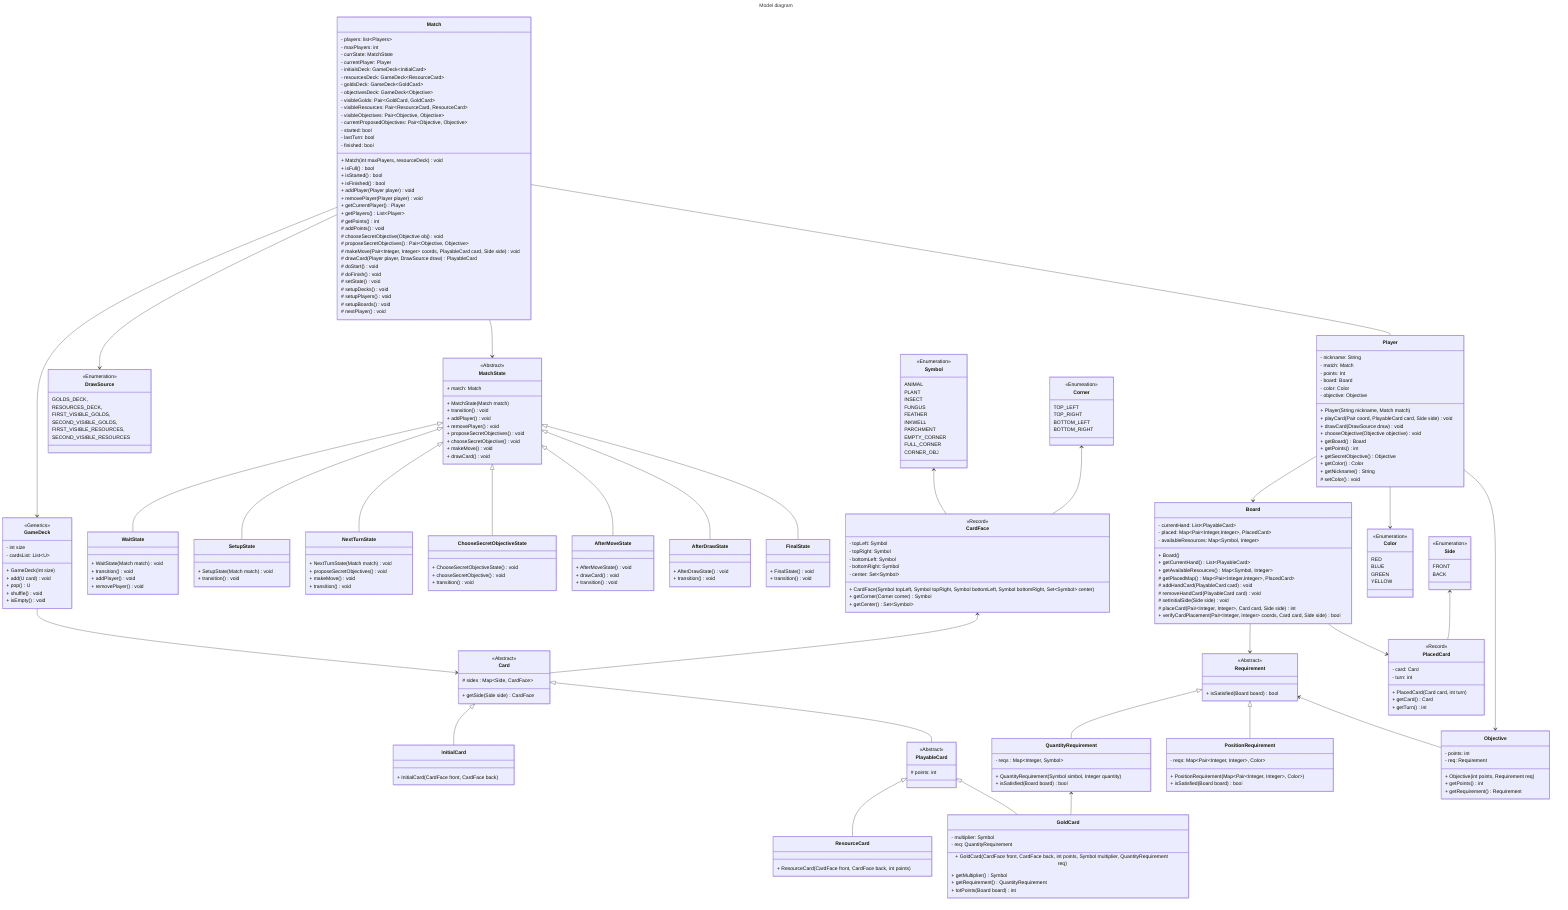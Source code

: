 ---
title: Model diagram
---
classDiagram
    Match --> GameDeck
    Match --> MatchState
    Match --> DrawSource
    Match -- Player
    MatchState <|-- WaitState
    MatchState <|-- SetupState
    MatchState <|-- NextTurnState
    MatchState <|-- ChooseSecretObjectiveState
    MatchState <|-- AfterMoveState
    MatchState <|-- AfterDrawState
    MatchState <|-- FinalState

    Card <|-- InitialCard
    Card <|-- PlayableCard
    GameDeck --> Card
    PlayableCard <|-- ResourceCard
    PlayableCard <|-- GoldCard

    Requirement <|-- QuantityRequirement
    Requirement <|-- PositionRequirement
    Requirement <-- Objective
    QuantityRequirement <-- GoldCard

    Board --> PlacedCard
    Player --> Board
    Player --> Objective
    CardFace <-- Card
    Symbol <-- CardFace
    Player --> Color
    Board --> Requirement
    %%Side <-- Player
    %%Side <-- Match
    Side <-- PlacedCard
    Corner <-- CardFace
    %%Symbol <-- GoldCard
    %% DrawSource <-- Player



    class Symbol {
        <<Enumeration>>
        ANIMAL
        PLANT
        INSECT
        FUNGUS
        FEATHER
        INKWELL
        PARCHMENT
        EMPTY_CORNER
        FULL_CORNER
        CORNER_OBJ
    }

    class Corner {
      <<Enumeation>>
      TOP_LEFT
      TOP_RIGHT
      BOTTOM_LEFT
      BOTTOM_RIGHT
    }

    class CardFace {
        <<Record>>
        - topLeft: Symbol
        - topRight: Symbol
        - bottomLeft: Symbol
        - bottomRight: Symbol
        - center: Set~Symbol~
        + CardFace(Symbol topLeft, Symbol topRight, Symbol bottomLeft, Symbol bottomRight, Set~Symbol~ center)
        + getCorner(Corner corner) Symbol
        + getCenter() Set~Symbol~
    }

    class Card {
        <<Abstract>>
        # sides : Map~Side, CardFace~
        + getSide(Side side) CardFace
    }

    class PlayableCard {
        <<Abstract>>
        # points: int
    }

    class InitialCard {
        + InitialCard(CardFace front, CardFace back)
    }

    class ResourceCard {
        + ResourceCard(CardFace front, CardFace back, int points)
    }

    class GoldCard {
        - multiplier: Symbol
        - req: QuantityRequirement
        + GoldCard(CardFace front, CardFace back, int points, Symbol multiplier, QuantityRequirement req)
        + getMultiplier() Symbol
        + getRequirement() QuantityRequirement
        + totPoints(Board board) int
    }

    class Requirement {
        <<Abstract>>
        + isSatisfied(Board board) bool
    }

    class QuantityRequirement {
        - reqs : Map~Integer, Symbol~
        + QuantityRequirement(Symbol simbol, Integer quantity)
        + isSatisfied(Board board) bool
    }

    class PositionRequirement {
        - reqs: Map&ltPair&ltInteger, Integer&gt, Color&gt
        + PositionRequirement(Map&ltPair&ltInteger, Integer&gt, Color&gt)
        + isSatisfied(Board board) bool
    }
    class Objective {
        - points: int
        - req: Requirement
        + Objective(int points, Requirement req)
        + getPoints() int
        + getRequirement() Requirement
    }
    class Player {
        - nickname: String
        - match: Match
        - points: Int
        - board: Board
        - color: Color
        - objective: Objective

        + Player(String nickname, Match match)
        + playCard(Pair<Integer, Integer> coord, PlayableCard card, Side side) void
        + drawCard(DrawSource draw) void
        + chooseObjective(Objective objective) void
        + getBoard() Board
        + getPoints() int
        + getSecretObjective() Objective
        + getColor() Color
        + getNickname() String
        # setColor() void
    }
    class Color{
        <<Enumeration>>
        RED
        BLUE
        GREEN
        YELLOW
    }
    class Side{
        <<Enumeration>>
        FRONT
        BACK
    }
    class Board {
        - currentHand: List~PlayableCard~
        - placed: Map&ltPair&ltInteger,Integer&gt, PlacedCard&gt
        - availableResources: Map~Symbol, Integer~

        + Board()
        + getCurrentHand() List~PlayableCard~
        + getAvailableResources() Map~Symbol, Integer~
        # getPlacedMap() Map&ltPair&ltInteger,Integer&gt, PlacedCard&gt
        # addHandCard(PlayableCard card) void
        # removeHandCard(PlayableCard card) void
        # setInitialSide(Side side) void
        # placeCard(Pair~Integer, Integer~, Card card, Side side) int
        + verifyCardPlacement(Pair~Integer, Integer~ coords, Card card, Side side) bool
    }
    class PlacedCard {
        <<Record>>
        - card: Card
        - turn: int
        + PlacedCard(Card card, int turn)
        + getCard() Card
        + getTurn() int
    }

    class Match {
        - players: list~Players~
        - maxPlayers: int
        - currState: MatchState
        - currentPlayer: Player
        - initialsDeck: GameDeck~InitialCard~
        - resourcesDeck: GameDeck~ResourceCard~
        - goldsDeck: GameDeck~GoldCard~
        - objectivesDeck: GameDeck~Objective~
        - visibleGolds: Pair~GoldCard, GoldCard~
        - visibleResources: Pair~ResourceCard, ResourceCard~
        - visibleObjectives: Pair~Objective, Objective~
        - currentProposedObjectives: Pair~Objective, Objective~
        - started: bool
        - lastTurn: bool
        - finished: bool

        + Match(int maxPlayers, resourceDeck ) void
        + isFull() bool
        + isStarted() bool
        + isFinished() bool
        + addPlayer(Player player) void
        + removePlayer(Player player) void
        + getCurrentPlayer() Player
        + getPlayers() List~Player~
        # getPoints() int
        # addPoints() void
        # chooseSecretObjective(Objective obj) void
        # proposeSecretObjectives() Pair~Objective, Objective~
        # makeMove(Pair~Integer, Integer~ coords, PlayableCard card, Side side) void
        # drawCard(Player player, DrawSource draw) PlayableCard
        # doStart() void
        # doFinish() void
        # setState() void
        # setupDecks() void
        # setupPlayers() void
        # setupBoards() void
        # nextPlayer() void

    }
    class DrawSource {
        <<Enumeration>>
        GOLDS_DECK,
        RESOURCES_DECK,
        FIRST_VISIBLE_GOLDS,
        SECOND_VISIBLE_GOLDS,
        FIRST_VISIBLE_RESOURCES,
        SECOND_VISIBLE_RESOURCES
    }

    class MatchState {
        <<Abstract>>
        + match: Match
        + MatchState(Match match)
        + transition() void
        + addPlayer() void
        + removePlayer() void
	    + proposeSecretObjectives() void
	    + chooseSecretObjective() void
	    + makeMove() void
	    + drawCard() void

    }

    class WaitState{
        + WaitState(Match match) void
        + transition() void
        + addPlayer() void
        + removePlayer() void
    }
    class SetupState{
        + SetupState(Match match) void
        + transition() void

    }
    class NextTurnState {
        + NextTurnState(Match match) void
        + proposeSecretObjectives() void
        + makeMove() void
        + transition() void
    }

    class ChooseSecretObjectiveState {
        + ChooseSecretObjectiveState() void
        + chooseSecretObjective() void
        + transition() void
    }

    class AfterMoveState {
        + AfterMoveState() void
        + drawCard() void
        + transition() void
    }

    class AfterDrawState {
        + AfterDrawState() void
        + transition() void
    }

    class FinalState{
        + FinalState() void
        + transition() void
    }


    class GameDeck {
        <<Generics>>
        - int size
        - cardsList: List~U~
        + GameDeck(int size)
        + add(U card) void
        + pop() U
        + shuffle() void
        + isEmpty() void
    }